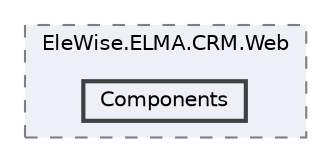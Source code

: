 digraph "Web/Modules/EleWise.ELMA.CRM.Web/Components"
{
 // LATEX_PDF_SIZE
  bgcolor="transparent";
  edge [fontname=Helvetica,fontsize=10,labelfontname=Helvetica,labelfontsize=10];
  node [fontname=Helvetica,fontsize=10,shape=box,height=0.2,width=0.4];
  compound=true
  subgraph clusterdir_4fb32d53c93fcd68829c576cb877833d {
    graph [ bgcolor="#edf0f7", pencolor="grey50", label="EleWise.ELMA.CRM.Web", fontname=Helvetica,fontsize=10 style="filled,dashed", URL="dir_4fb32d53c93fcd68829c576cb877833d.html",tooltip=""]
  dir_41806d9524a303eaea36b8e8ab622cb3 [label="Components", fillcolor="#edf0f7", color="grey25", style="filled,bold", URL="dir_41806d9524a303eaea36b8e8ab622cb3.html",tooltip=""];
  }
}
